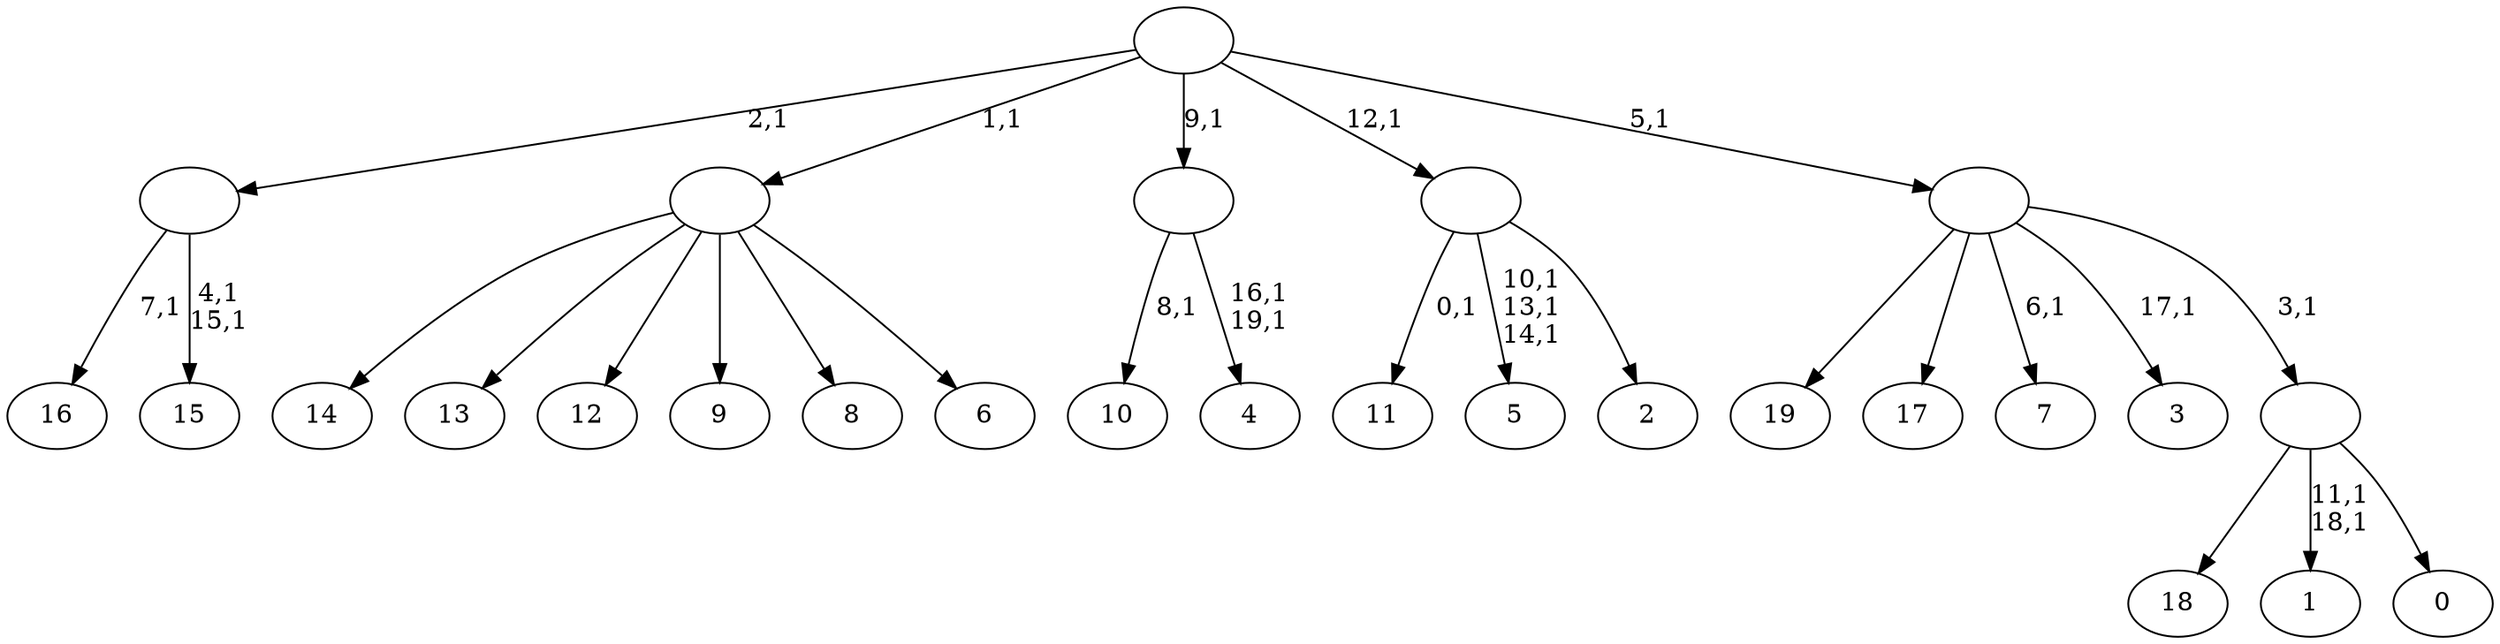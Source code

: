 digraph T {
	40 [label="19"]
	39 [label="18"]
	38 [label="17"]
	37 [label="16"]
	35 [label="15"]
	32 [label=""]
	31 [label="14"]
	30 [label="13"]
	29 [label="12"]
	28 [label="11"]
	26 [label="10"]
	24 [label="9"]
	23 [label="8"]
	22 [label="7"]
	20 [label="6"]
	19 [label=""]
	18 [label="5"]
	14 [label="4"]
	11 [label=""]
	10 [label="3"]
	8 [label="2"]
	7 [label=""]
	6 [label="1"]
	3 [label="0"]
	2 [label=""]
	1 [label=""]
	0 [label=""]
	32 -> 35 [label="4,1\n15,1"]
	32 -> 37 [label="7,1"]
	19 -> 31 [label=""]
	19 -> 30 [label=""]
	19 -> 29 [label=""]
	19 -> 24 [label=""]
	19 -> 23 [label=""]
	19 -> 20 [label=""]
	11 -> 14 [label="16,1\n19,1"]
	11 -> 26 [label="8,1"]
	7 -> 18 [label="10,1\n13,1\n14,1"]
	7 -> 28 [label="0,1"]
	7 -> 8 [label=""]
	2 -> 6 [label="11,1\n18,1"]
	2 -> 39 [label=""]
	2 -> 3 [label=""]
	1 -> 10 [label="17,1"]
	1 -> 22 [label="6,1"]
	1 -> 40 [label=""]
	1 -> 38 [label=""]
	1 -> 2 [label="3,1"]
	0 -> 32 [label="2,1"]
	0 -> 19 [label="1,1"]
	0 -> 11 [label="9,1"]
	0 -> 7 [label="12,1"]
	0 -> 1 [label="5,1"]
}

